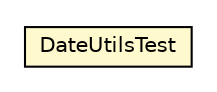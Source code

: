 #!/usr/local/bin/dot
#
# Class diagram 
# Generated by UMLGraph version R5_6_6-8-g8d7759 (http://www.umlgraph.org/)
#

digraph G {
	edge [fontname="Helvetica",fontsize=10,labelfontname="Helvetica",labelfontsize=10];
	node [fontname="Helvetica",fontsize=10,shape=plaintext];
	nodesep=0.25;
	ranksep=0.5;
	// org.dayatang.utils.DateUtilsTest
	c206 [label=<<table title="org.dayatang.utils.DateUtilsTest" border="0" cellborder="1" cellspacing="0" cellpadding="2" port="p" bgcolor="lemonChiffon" href="./DateUtilsTest.html">
		<tr><td><table border="0" cellspacing="0" cellpadding="1">
<tr><td align="center" balign="center"> DateUtilsTest </td></tr>
		</table></td></tr>
		</table>>, URL="./DateUtilsTest.html", fontname="Helvetica", fontcolor="black", fontsize=10.0];
}

